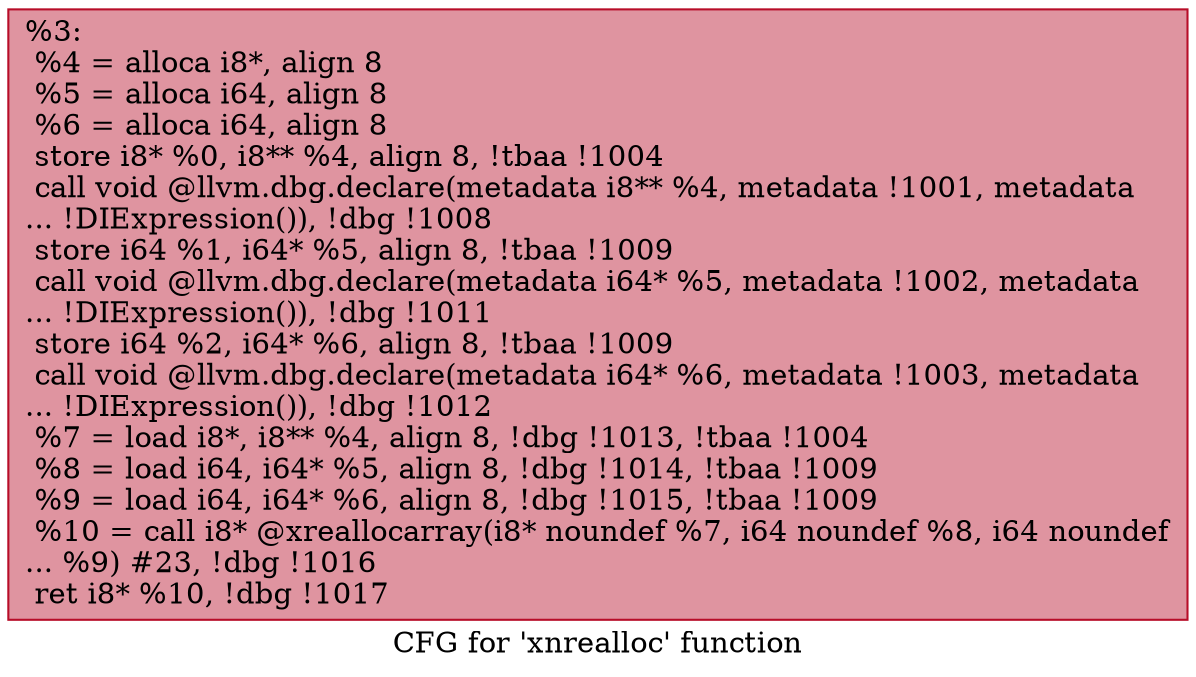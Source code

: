 digraph "CFG for 'xnrealloc' function" {
	label="CFG for 'xnrealloc' function";

	Node0x2342e30 [shape=record,color="#b70d28ff", style=filled, fillcolor="#b70d2870",label="{%3:\l  %4 = alloca i8*, align 8\l  %5 = alloca i64, align 8\l  %6 = alloca i64, align 8\l  store i8* %0, i8** %4, align 8, !tbaa !1004\l  call void @llvm.dbg.declare(metadata i8** %4, metadata !1001, metadata\l... !DIExpression()), !dbg !1008\l  store i64 %1, i64* %5, align 8, !tbaa !1009\l  call void @llvm.dbg.declare(metadata i64* %5, metadata !1002, metadata\l... !DIExpression()), !dbg !1011\l  store i64 %2, i64* %6, align 8, !tbaa !1009\l  call void @llvm.dbg.declare(metadata i64* %6, metadata !1003, metadata\l... !DIExpression()), !dbg !1012\l  %7 = load i8*, i8** %4, align 8, !dbg !1013, !tbaa !1004\l  %8 = load i64, i64* %5, align 8, !dbg !1014, !tbaa !1009\l  %9 = load i64, i64* %6, align 8, !dbg !1015, !tbaa !1009\l  %10 = call i8* @xreallocarray(i8* noundef %7, i64 noundef %8, i64 noundef\l... %9) #23, !dbg !1016\l  ret i8* %10, !dbg !1017\l}"];
}
